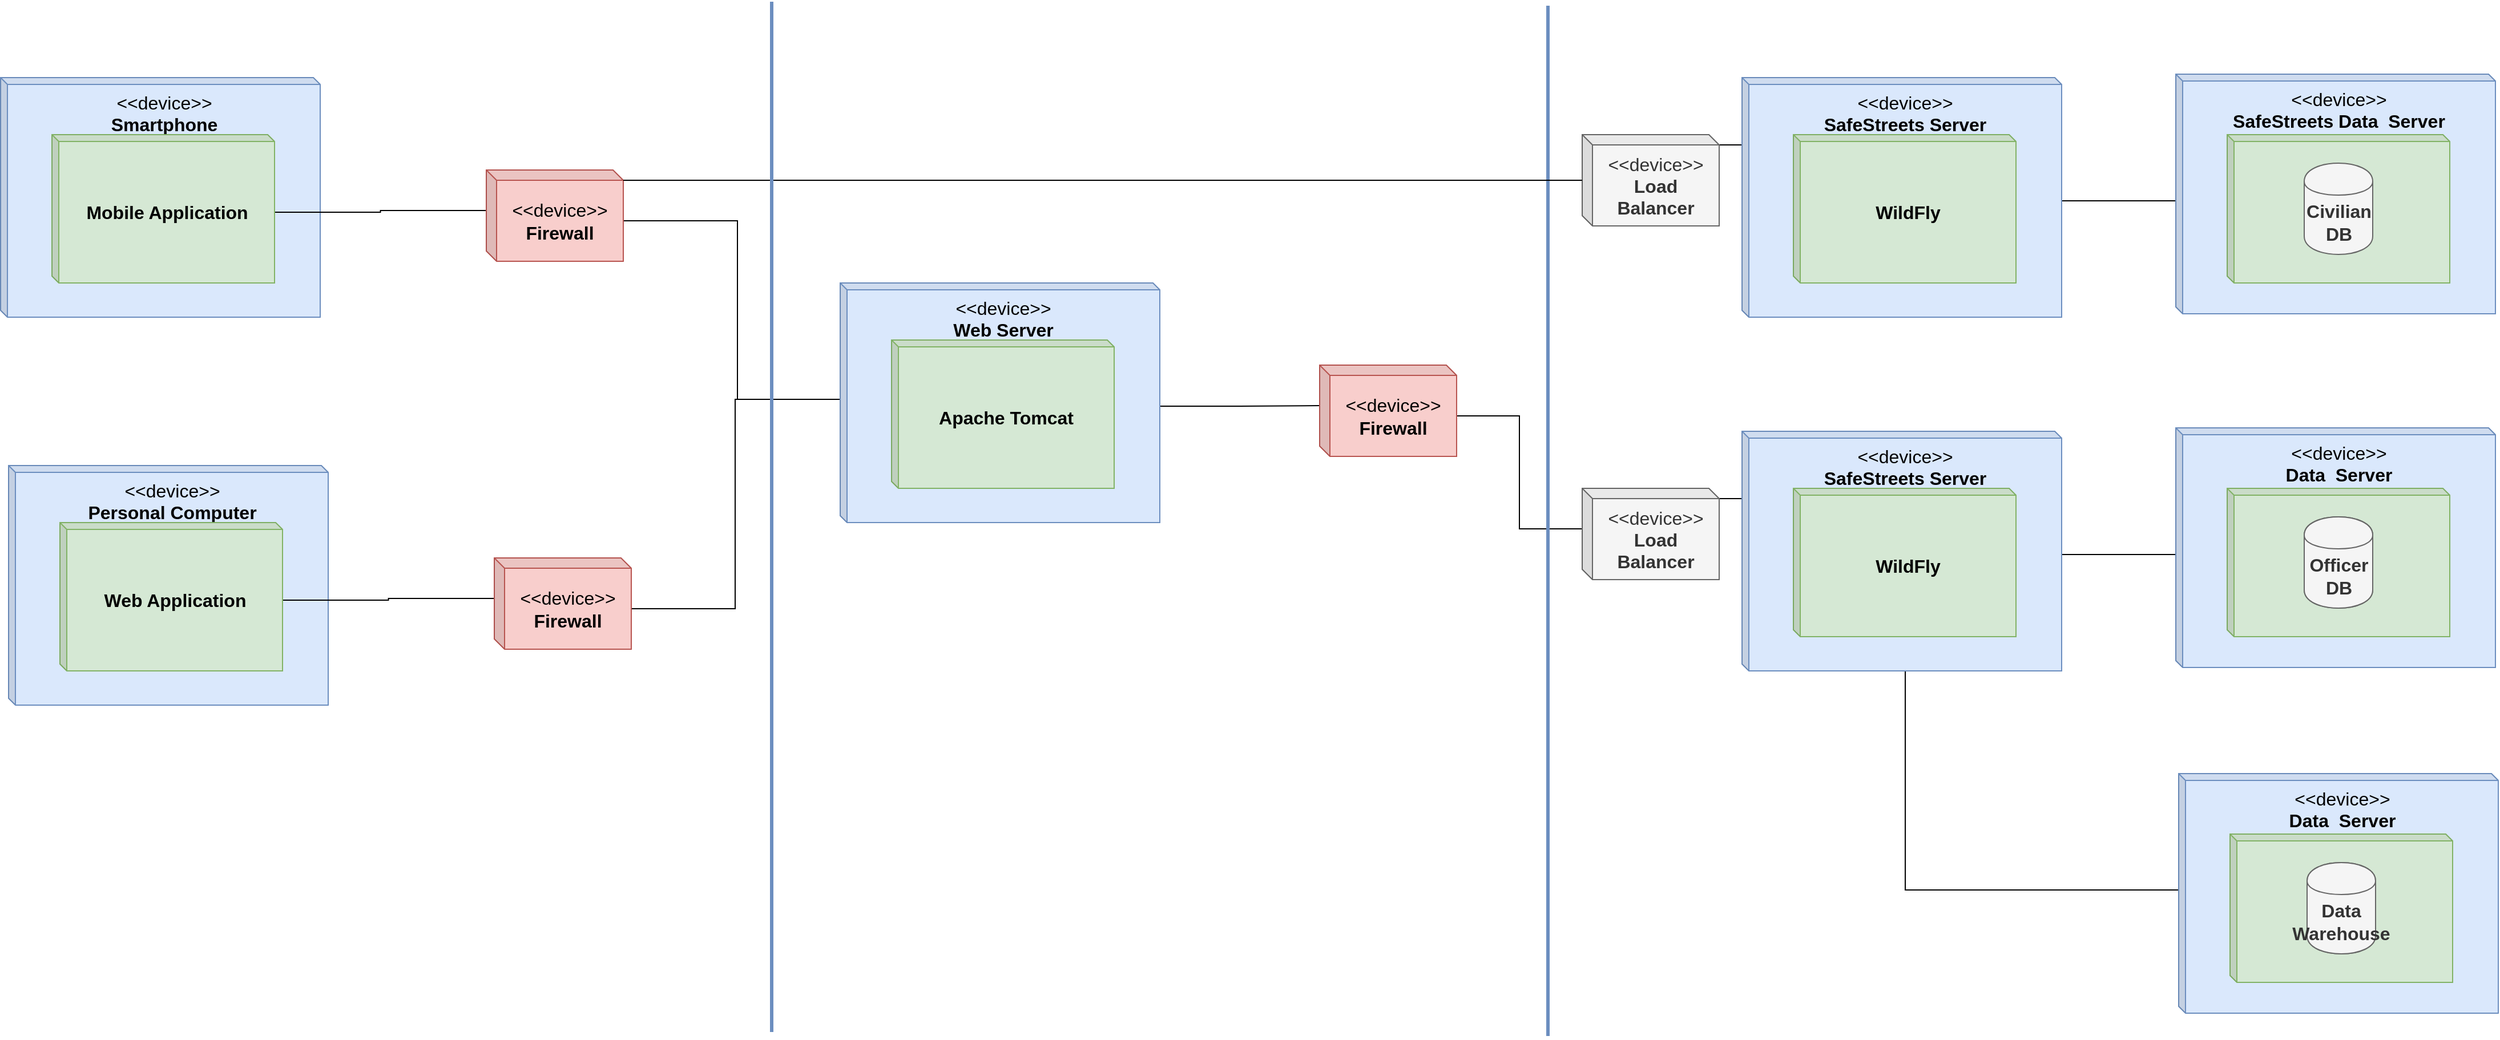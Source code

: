 <mxfile version="12.2.7" type="device" pages="1"><diagram id="e-Ob80wMZhGA9YdiRqp8" name="Page-1"><mxGraphModel dx="2560" dy="1483" grid="1" gridSize="10" guides="1" tooltips="1" connect="1" arrows="1" fold="1" page="1" pageScale="1" pageWidth="1200" pageHeight="1920" math="0" shadow="0"><root><mxCell id="0"/><mxCell id="1" parent="0"/><mxCell id="bK2yuz8ljOgGtGr8dgoh-1" value="&lt;font style=&quot;font-size: 16px&quot;&gt;&amp;lt;&amp;lt;device&amp;gt;&amp;gt;&lt;br&gt;&lt;b&gt;Smartphone&lt;/b&gt;&lt;/font&gt;" style="shape=cube;whiteSpace=wrap;html=1;boundedLbl=1;backgroundOutline=1;darkOpacity=0.05;darkOpacity2=0.1;size=6;fillColor=#dae8fc;strokeColor=#6c8ebf;labelPosition=center;verticalLabelPosition=middle;align=center;verticalAlign=top;" vertex="1" parent="1"><mxGeometry x="64.5" y="140" width="280" height="210" as="geometry"/></mxCell><mxCell id="bK2yuz8ljOgGtGr8dgoh-25" style="edgeStyle=orthogonalEdgeStyle;rounded=0;orthogonalLoop=1;jettySize=auto;html=1;exitX=0;exitY=0;exitDx=195;exitDy=68;exitPerimeter=0;entryX=0;entryY=0;entryDx=0;entryDy=35.5;entryPerimeter=0;endArrow=none;endFill=0;" edge="1" parent="1" source="bK2yuz8ljOgGtGr8dgoh-3" target="bK2yuz8ljOgGtGr8dgoh-7"><mxGeometry relative="1" as="geometry"/></mxCell><mxCell id="bK2yuz8ljOgGtGr8dgoh-3" value="&lt;font style=&quot;font-size: 16px&quot;&gt;Mobile Application&lt;/font&gt;" style="shape=cube;whiteSpace=wrap;html=1;boundedLbl=1;backgroundOutline=1;darkOpacity=0.05;darkOpacity2=0.1;size=6;labelPosition=center;verticalLabelPosition=middle;align=center;verticalAlign=middle;fillColor=#d5e8d4;strokeColor=#82b366;fontStyle=1" vertex="1" parent="1"><mxGeometry x="109.5" y="190" width="195" height="130" as="geometry"/></mxCell><mxCell id="bK2yuz8ljOgGtGr8dgoh-42" style="edgeStyle=orthogonalEdgeStyle;rounded=0;orthogonalLoop=1;jettySize=auto;html=1;exitX=0;exitY=0;exitDx=120;exitDy=44.5;exitPerimeter=0;endArrow=none;endFill=0;strokeWidth=1;entryX=0;entryY=0;entryDx=0;entryDy=102;entryPerimeter=0;" edge="1" parent="1" source="bK2yuz8ljOgGtGr8dgoh-7" target="bK2yuz8ljOgGtGr8dgoh-39"><mxGeometry relative="1" as="geometry"><mxPoint x="710" y="420" as="targetPoint"/><Array as="points"><mxPoint x="710" y="265"/><mxPoint x="710" y="422"/></Array></mxGeometry></mxCell><mxCell id="bK2yuz8ljOgGtGr8dgoh-46" style="edgeStyle=orthogonalEdgeStyle;rounded=0;orthogonalLoop=1;jettySize=auto;html=1;exitX=0;exitY=0;exitDx=120;exitDy=9;exitPerimeter=0;endArrow=none;endFill=0;strokeWidth=1;" edge="1" parent="1" source="bK2yuz8ljOgGtGr8dgoh-49"><mxGeometry relative="1" as="geometry"><mxPoint x="1590" y="229.5" as="targetPoint"/></mxGeometry></mxCell><mxCell id="bK2yuz8ljOgGtGr8dgoh-7" value="&lt;font style=&quot;font-size: 16px&quot;&gt;&amp;lt;&amp;lt;device&amp;gt;&amp;gt;&lt;br&gt;&lt;b&gt;Firewall&lt;/b&gt;&lt;/font&gt;" style="shape=cube;whiteSpace=wrap;html=1;boundedLbl=1;backgroundOutline=1;darkOpacity=0.05;darkOpacity2=0.1;size=9;fillColor=#f8cecc;strokeColor=#b85450;" vertex="1" parent="1"><mxGeometry x="490" y="221" width="120" height="80" as="geometry"/></mxCell><mxCell id="bK2yuz8ljOgGtGr8dgoh-34" value="&lt;font style=&quot;font-size: 16px&quot;&gt;&amp;lt;&amp;lt;device&amp;gt;&amp;gt;&lt;br&gt;&lt;b&gt;Personal Computer&lt;/b&gt;&lt;br&gt;&lt;/font&gt;" style="shape=cube;whiteSpace=wrap;html=1;boundedLbl=1;backgroundOutline=1;darkOpacity=0.05;darkOpacity2=0.1;size=6;fillColor=#dae8fc;strokeColor=#6c8ebf;labelPosition=center;verticalLabelPosition=middle;align=center;verticalAlign=top;" vertex="1" parent="1"><mxGeometry x="71.5" y="480" width="280" height="210" as="geometry"/></mxCell><mxCell id="bK2yuz8ljOgGtGr8dgoh-35" style="edgeStyle=orthogonalEdgeStyle;rounded=0;orthogonalLoop=1;jettySize=auto;html=1;exitX=0;exitY=0;exitDx=195;exitDy=68;exitPerimeter=0;entryX=0;entryY=0;entryDx=0;entryDy=35.5;entryPerimeter=0;endArrow=none;endFill=0;" edge="1" parent="1" source="bK2yuz8ljOgGtGr8dgoh-36" target="bK2yuz8ljOgGtGr8dgoh-37"><mxGeometry relative="1" as="geometry"/></mxCell><mxCell id="bK2yuz8ljOgGtGr8dgoh-36" value="&lt;font style=&quot;font-size: 16px&quot;&gt;Web Application&lt;/font&gt;" style="shape=cube;whiteSpace=wrap;html=1;boundedLbl=1;backgroundOutline=1;darkOpacity=0.05;darkOpacity2=0.1;size=6;labelPosition=center;verticalLabelPosition=middle;align=center;verticalAlign=middle;fillColor=#d5e8d4;strokeColor=#82b366;fontStyle=1" vertex="1" parent="1"><mxGeometry x="116.5" y="530" width="195" height="130" as="geometry"/></mxCell><mxCell id="bK2yuz8ljOgGtGr8dgoh-41" style="edgeStyle=orthogonalEdgeStyle;rounded=0;orthogonalLoop=1;jettySize=auto;html=1;exitX=0;exitY=0;exitDx=120;exitDy=44.5;exitPerimeter=0;entryX=0;entryY=0;entryDx=0;entryDy=102;entryPerimeter=0;endArrow=none;endFill=0;strokeWidth=1;" edge="1" parent="1" source="bK2yuz8ljOgGtGr8dgoh-37" target="bK2yuz8ljOgGtGr8dgoh-39"><mxGeometry relative="1" as="geometry"><Array as="points"><mxPoint x="708" y="605"/><mxPoint x="708" y="422"/></Array></mxGeometry></mxCell><mxCell id="bK2yuz8ljOgGtGr8dgoh-37" value="&lt;font style=&quot;font-size: 16px&quot;&gt;&amp;lt;&amp;lt;device&amp;gt;&amp;gt;&lt;br&gt;&lt;b&gt;Firewall&lt;/b&gt;&lt;/font&gt;" style="shape=cube;whiteSpace=wrap;html=1;boundedLbl=1;backgroundOutline=1;darkOpacity=0.05;darkOpacity2=0.1;size=9;fillColor=#f8cecc;strokeColor=#b85450;" vertex="1" parent="1"><mxGeometry x="497" y="561" width="120" height="80" as="geometry"/></mxCell><mxCell id="bK2yuz8ljOgGtGr8dgoh-44" style="edgeStyle=orthogonalEdgeStyle;rounded=0;orthogonalLoop=1;jettySize=auto;html=1;exitX=0;exitY=0;exitDx=280;exitDy=108;exitPerimeter=0;entryX=0;entryY=0;entryDx=0;entryDy=35.5;entryPerimeter=0;endArrow=none;endFill=0;strokeWidth=1;" edge="1" parent="1" source="bK2yuz8ljOgGtGr8dgoh-39" target="bK2yuz8ljOgGtGr8dgoh-43"><mxGeometry relative="1" as="geometry"/></mxCell><mxCell id="bK2yuz8ljOgGtGr8dgoh-39" value="&lt;font style=&quot;font-size: 16px&quot;&gt;&amp;lt;&amp;lt;device&amp;gt;&amp;gt;&lt;br&gt;&lt;b&gt;Web Server&lt;/b&gt;&lt;br&gt;&lt;/font&gt;" style="shape=cube;whiteSpace=wrap;html=1;boundedLbl=1;backgroundOutline=1;darkOpacity=0.05;darkOpacity2=0.1;size=6;fillColor=#dae8fc;strokeColor=#6c8ebf;labelPosition=center;verticalLabelPosition=middle;align=center;verticalAlign=top;" vertex="1" parent="1"><mxGeometry x="800" y="320" width="280" height="210" as="geometry"/></mxCell><mxCell id="bK2yuz8ljOgGtGr8dgoh-40" value="&lt;font style=&quot;font-size: 16px&quot;&gt;Apache Tomcat&lt;/font&gt;" style="shape=cube;whiteSpace=wrap;html=1;boundedLbl=1;backgroundOutline=1;darkOpacity=0.05;darkOpacity2=0.1;size=6;labelPosition=center;verticalLabelPosition=middle;align=center;verticalAlign=middle;fillColor=#d5e8d4;strokeColor=#82b366;fontStyle=1" vertex="1" parent="1"><mxGeometry x="845" y="370" width="195" height="130" as="geometry"/></mxCell><mxCell id="bK2yuz8ljOgGtGr8dgoh-69" style="edgeStyle=orthogonalEdgeStyle;rounded=0;orthogonalLoop=1;jettySize=auto;html=1;exitX=0;exitY=0;exitDx=120;exitDy=44.5;exitPerimeter=0;entryX=0;entryY=0;entryDx=0;entryDy=35.5;entryPerimeter=0;endArrow=none;endFill=0;strokeWidth=1;" edge="1" parent="1" source="bK2yuz8ljOgGtGr8dgoh-43" target="bK2yuz8ljOgGtGr8dgoh-59"><mxGeometry relative="1" as="geometry"/></mxCell><mxCell id="bK2yuz8ljOgGtGr8dgoh-43" value="&lt;font style=&quot;font-size: 16px&quot;&gt;&amp;lt;&amp;lt;device&amp;gt;&amp;gt;&lt;br&gt;&lt;b&gt;Firewall&lt;/b&gt;&lt;/font&gt;" style="shape=cube;whiteSpace=wrap;html=1;boundedLbl=1;backgroundOutline=1;darkOpacity=0.05;darkOpacity2=0.1;size=9;fillColor=#f8cecc;strokeColor=#b85450;" vertex="1" parent="1"><mxGeometry x="1220" y="392" width="120" height="80" as="geometry"/></mxCell><mxCell id="bK2yuz8ljOgGtGr8dgoh-45" value="" style="endArrow=none;html=1;strokeWidth=3;fillColor=#dae8fc;strokeColor=#6c8ebf;" edge="1" parent="1"><mxGeometry width="50" height="50" relative="1" as="geometry"><mxPoint x="1420" y="980" as="sourcePoint"/><mxPoint x="1420" y="77" as="targetPoint"/></mxGeometry></mxCell><mxCell id="bK2yuz8ljOgGtGr8dgoh-54" style="edgeStyle=orthogonalEdgeStyle;rounded=0;orthogonalLoop=1;jettySize=auto;html=1;exitX=0;exitY=0;exitDx=280;exitDy=108;exitPerimeter=0;entryX=0;entryY=0;entryDx=0;entryDy=102;entryPerimeter=0;endArrow=none;endFill=0;strokeWidth=1;" edge="1" parent="1" source="bK2yuz8ljOgGtGr8dgoh-47" target="bK2yuz8ljOgGtGr8dgoh-51"><mxGeometry relative="1" as="geometry"><Array as="points"><mxPoint x="1970" y="248"/></Array></mxGeometry></mxCell><mxCell id="bK2yuz8ljOgGtGr8dgoh-47" value="&lt;font style=&quot;font-size: 16px&quot;&gt;&amp;lt;&amp;lt;device&amp;gt;&amp;gt;&lt;br&gt;&lt;b&gt;SafeStreets Server&lt;/b&gt;&lt;br&gt;&lt;/font&gt;" style="shape=cube;whiteSpace=wrap;html=1;boundedLbl=1;backgroundOutline=1;darkOpacity=0.05;darkOpacity2=0.1;size=6;fillColor=#dae8fc;strokeColor=#6c8ebf;labelPosition=center;verticalLabelPosition=middle;align=center;verticalAlign=top;" vertex="1" parent="1"><mxGeometry x="1590" y="140" width="280" height="210" as="geometry"/></mxCell><mxCell id="bK2yuz8ljOgGtGr8dgoh-48" value="&lt;font style=&quot;font-size: 16px&quot;&gt;WildFly&lt;/font&gt;" style="shape=cube;whiteSpace=wrap;html=1;boundedLbl=1;backgroundOutline=1;darkOpacity=0.05;darkOpacity2=0.1;size=6;labelPosition=center;verticalLabelPosition=middle;align=center;verticalAlign=middle;fillColor=#d5e8d4;strokeColor=#82b366;fontStyle=1" vertex="1" parent="1"><mxGeometry x="1635" y="190" width="195" height="130" as="geometry"/></mxCell><mxCell id="bK2yuz8ljOgGtGr8dgoh-49" value="&lt;font style=&quot;font-size: 16px&quot;&gt;&amp;lt;&amp;lt;device&amp;gt;&amp;gt;&lt;br&gt;&lt;b&gt;Load Balancer&lt;/b&gt;&lt;br&gt;&lt;/font&gt;" style="shape=cube;whiteSpace=wrap;html=1;boundedLbl=1;backgroundOutline=1;darkOpacity=0.05;darkOpacity2=0.1;size=9;fillColor=#f5f5f5;strokeColor=#666666;fontColor=#333333;" vertex="1" parent="1"><mxGeometry x="1450" y="190" width="120" height="80" as="geometry"/></mxCell><mxCell id="bK2yuz8ljOgGtGr8dgoh-50" style="edgeStyle=orthogonalEdgeStyle;rounded=0;orthogonalLoop=1;jettySize=auto;html=1;exitX=0;exitY=0;exitDx=120;exitDy=9;exitPerimeter=0;endArrow=none;endFill=0;strokeWidth=1;" edge="1" parent="1" source="bK2yuz8ljOgGtGr8dgoh-7" target="bK2yuz8ljOgGtGr8dgoh-49"><mxGeometry relative="1" as="geometry"><mxPoint x="1590" y="229.5" as="targetPoint"/><mxPoint x="610" y="229.5" as="sourcePoint"/></mxGeometry></mxCell><mxCell id="bK2yuz8ljOgGtGr8dgoh-51" value="&lt;font style=&quot;font-size: 16px&quot;&gt;&amp;lt;&amp;lt;device&amp;gt;&amp;gt;&lt;br&gt;&lt;b&gt;SafeStreets Data&amp;nbsp; Server&lt;/b&gt;&lt;br&gt;&lt;/font&gt;" style="shape=cube;whiteSpace=wrap;html=1;boundedLbl=1;backgroundOutline=1;darkOpacity=0.05;darkOpacity2=0.1;size=6;fillColor=#dae8fc;strokeColor=#6c8ebf;labelPosition=center;verticalLabelPosition=middle;align=center;verticalAlign=top;" vertex="1" parent="1"><mxGeometry x="1970" y="137" width="280" height="210" as="geometry"/></mxCell><mxCell id="bK2yuz8ljOgGtGr8dgoh-52" value="" style="shape=cube;whiteSpace=wrap;html=1;boundedLbl=1;backgroundOutline=1;darkOpacity=0.05;darkOpacity2=0.1;size=6;labelPosition=center;verticalLabelPosition=middle;align=center;verticalAlign=middle;fillColor=#d5e8d4;strokeColor=#82b366;fontStyle=1" vertex="1" parent="1"><mxGeometry x="2015" y="190" width="195" height="130" as="geometry"/></mxCell><mxCell id="bK2yuz8ljOgGtGr8dgoh-53" value="&lt;font size=&quot;1&quot;&gt;&lt;b style=&quot;font-size: 16px&quot;&gt;Civilian DB&lt;/b&gt;&lt;/font&gt;" style="shape=cylinder;whiteSpace=wrap;html=1;boundedLbl=1;backgroundOutline=1;fillColor=#f5f5f5;strokeColor=#666666;fontColor=#333333;" vertex="1" parent="1"><mxGeometry x="2082.5" y="215" width="60" height="80" as="geometry"/></mxCell><mxCell id="bK2yuz8ljOgGtGr8dgoh-55" style="edgeStyle=orthogonalEdgeStyle;rounded=0;orthogonalLoop=1;jettySize=auto;html=1;exitX=0;exitY=0;exitDx=120;exitDy=9;exitPerimeter=0;endArrow=none;endFill=0;strokeWidth=1;" edge="1" parent="1" source="bK2yuz8ljOgGtGr8dgoh-59"><mxGeometry relative="1" as="geometry"><mxPoint x="1590" y="540" as="targetPoint"/></mxGeometry></mxCell><mxCell id="bK2yuz8ljOgGtGr8dgoh-56" style="edgeStyle=orthogonalEdgeStyle;rounded=0;orthogonalLoop=1;jettySize=auto;html=1;exitX=0;exitY=0;exitDx=280;exitDy=108;exitPerimeter=0;entryX=0;entryY=0;entryDx=0;entryDy=102;entryPerimeter=0;endArrow=none;endFill=0;strokeWidth=1;" edge="1" parent="1" source="bK2yuz8ljOgGtGr8dgoh-57" target="bK2yuz8ljOgGtGr8dgoh-60"><mxGeometry relative="1" as="geometry"><Array as="points"><mxPoint x="1970" y="558"/></Array></mxGeometry></mxCell><mxCell id="bK2yuz8ljOgGtGr8dgoh-68" style="edgeStyle=orthogonalEdgeStyle;rounded=0;orthogonalLoop=1;jettySize=auto;html=1;exitX=0;exitY=0;exitDx=143;exitDy=210;exitPerimeter=0;entryX=0;entryY=0;entryDx=0;entryDy=102;entryPerimeter=0;endArrow=none;endFill=0;strokeWidth=1;" edge="1" parent="1" source="bK2yuz8ljOgGtGr8dgoh-57" target="bK2yuz8ljOgGtGr8dgoh-63"><mxGeometry relative="1" as="geometry"/></mxCell><mxCell id="bK2yuz8ljOgGtGr8dgoh-57" value="&lt;font style=&quot;font-size: 16px&quot;&gt;&amp;lt;&amp;lt;device&amp;gt;&amp;gt;&lt;br&gt;&lt;b&gt;SafeStreets Server&lt;/b&gt;&lt;br&gt;&lt;/font&gt;" style="shape=cube;whiteSpace=wrap;html=1;boundedLbl=1;backgroundOutline=1;darkOpacity=0.05;darkOpacity2=0.1;size=6;fillColor=#dae8fc;strokeColor=#6c8ebf;labelPosition=center;verticalLabelPosition=middle;align=center;verticalAlign=top;" vertex="1" parent="1"><mxGeometry x="1590" y="450" width="280" height="210" as="geometry"/></mxCell><mxCell id="bK2yuz8ljOgGtGr8dgoh-58" value="&lt;font style=&quot;font-size: 16px&quot;&gt;WildFly&lt;/font&gt;" style="shape=cube;whiteSpace=wrap;html=1;boundedLbl=1;backgroundOutline=1;darkOpacity=0.05;darkOpacity2=0.1;size=6;labelPosition=center;verticalLabelPosition=middle;align=center;verticalAlign=middle;fillColor=#d5e8d4;strokeColor=#82b366;fontStyle=1" vertex="1" parent="1"><mxGeometry x="1635" y="500" width="195" height="130" as="geometry"/></mxCell><mxCell id="bK2yuz8ljOgGtGr8dgoh-59" value="&lt;font style=&quot;font-size: 16px&quot;&gt;&amp;lt;&amp;lt;device&amp;gt;&amp;gt;&lt;br&gt;&lt;b&gt;Load Balancer&lt;/b&gt;&lt;br&gt;&lt;/font&gt;" style="shape=cube;whiteSpace=wrap;html=1;boundedLbl=1;backgroundOutline=1;darkOpacity=0.05;darkOpacity2=0.1;size=9;fillColor=#f5f5f5;strokeColor=#666666;fontColor=#333333;" vertex="1" parent="1"><mxGeometry x="1450" y="500" width="120" height="80" as="geometry"/></mxCell><mxCell id="bK2yuz8ljOgGtGr8dgoh-60" value="&lt;font style=&quot;font-size: 16px&quot;&gt;&amp;lt;&amp;lt;device&amp;gt;&amp;gt;&lt;br&gt;&lt;b&gt;Data&amp;nbsp; Server&lt;/b&gt;&lt;br&gt;&lt;/font&gt;" style="shape=cube;whiteSpace=wrap;html=1;boundedLbl=1;backgroundOutline=1;darkOpacity=0.05;darkOpacity2=0.1;size=6;fillColor=#dae8fc;strokeColor=#6c8ebf;labelPosition=center;verticalLabelPosition=middle;align=center;verticalAlign=top;" vertex="1" parent="1"><mxGeometry x="1970" y="447" width="280" height="210" as="geometry"/></mxCell><mxCell id="bK2yuz8ljOgGtGr8dgoh-61" value="" style="shape=cube;whiteSpace=wrap;html=1;boundedLbl=1;backgroundOutline=1;darkOpacity=0.05;darkOpacity2=0.1;size=6;labelPosition=center;verticalLabelPosition=middle;align=center;verticalAlign=middle;fillColor=#d5e8d4;strokeColor=#82b366;fontStyle=1" vertex="1" parent="1"><mxGeometry x="2015" y="500" width="195" height="130" as="geometry"/></mxCell><mxCell id="bK2yuz8ljOgGtGr8dgoh-62" value="" style="shape=cylinder;whiteSpace=wrap;html=1;boundedLbl=1;backgroundOutline=1;fillColor=#f5f5f5;strokeColor=#666666;fontColor=#333333;" vertex="1" parent="1"><mxGeometry x="2082.5" y="525" width="60" height="80" as="geometry"/></mxCell><mxCell id="bK2yuz8ljOgGtGr8dgoh-63" value="&lt;font style=&quot;font-size: 16px&quot;&gt;&amp;lt;&amp;lt;device&amp;gt;&amp;gt;&lt;br&gt;&lt;b&gt;Data&amp;nbsp; Server&lt;/b&gt;&lt;br&gt;&lt;/font&gt;" style="shape=cube;whiteSpace=wrap;html=1;boundedLbl=1;backgroundOutline=1;darkOpacity=0.05;darkOpacity2=0.1;size=6;fillColor=#dae8fc;strokeColor=#6c8ebf;labelPosition=center;verticalLabelPosition=middle;align=center;verticalAlign=top;" vertex="1" parent="1"><mxGeometry x="1972.5" y="750" width="280" height="210" as="geometry"/></mxCell><mxCell id="bK2yuz8ljOgGtGr8dgoh-64" value="" style="shape=cube;whiteSpace=wrap;html=1;boundedLbl=1;backgroundOutline=1;darkOpacity=0.05;darkOpacity2=0.1;size=6;labelPosition=center;verticalLabelPosition=middle;align=center;verticalAlign=middle;fillColor=#d5e8d4;strokeColor=#82b366;fontStyle=1" vertex="1" parent="1"><mxGeometry x="2017.5" y="803" width="195" height="130" as="geometry"/></mxCell><mxCell id="bK2yuz8ljOgGtGr8dgoh-65" value="" style="shape=cylinder;whiteSpace=wrap;html=1;boundedLbl=1;backgroundOutline=1;fillColor=#f5f5f5;strokeColor=#666666;fontColor=#333333;" vertex="1" parent="1"><mxGeometry x="2085" y="828" width="60" height="80" as="geometry"/></mxCell><mxCell id="bK2yuz8ljOgGtGr8dgoh-66" value="&lt;font size=&quot;1&quot;&gt;&lt;b style=&quot;font-size: 16px&quot;&gt;Officer DB&lt;/b&gt;&lt;/font&gt;" style="shape=cylinder;whiteSpace=wrap;html=1;boundedLbl=1;backgroundOutline=1;fillColor=#f5f5f5;strokeColor=#666666;fontColor=#333333;" vertex="1" parent="1"><mxGeometry x="2082.5" y="525" width="60" height="80" as="geometry"/></mxCell><mxCell id="bK2yuz8ljOgGtGr8dgoh-67" value="&lt;div&gt;&lt;b style=&quot;font-size: 16px&quot;&gt;Data Warehouse&lt;/b&gt;&lt;/div&gt;" style="shape=cylinder;whiteSpace=wrap;html=1;boundedLbl=1;backgroundOutline=1;fillColor=#f5f5f5;strokeColor=#666666;fontColor=#333333;align=center;" vertex="1" parent="1"><mxGeometry x="2085" y="828" width="60" height="80" as="geometry"/></mxCell><mxCell id="bK2yuz8ljOgGtGr8dgoh-71" value="" style="endArrow=none;html=1;strokeWidth=3;fillColor=#dae8fc;strokeColor=#6c8ebf;" edge="1" parent="1"><mxGeometry width="50" height="50" relative="1" as="geometry"><mxPoint x="740" y="976.5" as="sourcePoint"/><mxPoint x="740" y="73.5" as="targetPoint"/></mxGeometry></mxCell></root></mxGraphModel></diagram></mxfile>